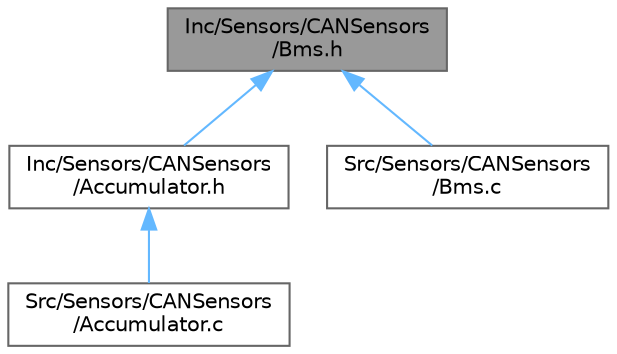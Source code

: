 digraph "Inc/Sensors/CANSensors/Bms.h"
{
 // LATEX_PDF_SIZE
  bgcolor="transparent";
  edge [fontname=Helvetica,fontsize=10,labelfontname=Helvetica,labelfontsize=10];
  node [fontname=Helvetica,fontsize=10,shape=box,height=0.2,width=0.4];
  Node1 [label="Inc/Sensors/CANSensors\l/Bms.h",height=0.2,width=0.4,color="gray40", fillcolor="grey60", style="filled", fontcolor="black",tooltip=" "];
  Node1 -> Node2 [dir="back",color="steelblue1",style="solid"];
  Node2 [label="Inc/Sensors/CANSensors\l/Accumulator.h",height=0.2,width=0.4,color="grey40", fillcolor="white", style="filled",URL="$Accumulator_8h.html",tooltip=" "];
  Node2 -> Node3 [dir="back",color="steelblue1",style="solid"];
  Node3 [label="Src/Sensors/CANSensors\l/Accumulator.c",height=0.2,width=0.4,color="grey40", fillcolor="white", style="filled",URL="$Accumulator_8c.html",tooltip=" "];
  Node1 -> Node4 [dir="back",color="steelblue1",style="solid"];
  Node4 [label="Src/Sensors/CANSensors\l/Bms.c",height=0.2,width=0.4,color="grey40", fillcolor="white", style="filled",URL="$Bms_8c.html",tooltip=" "];
}

